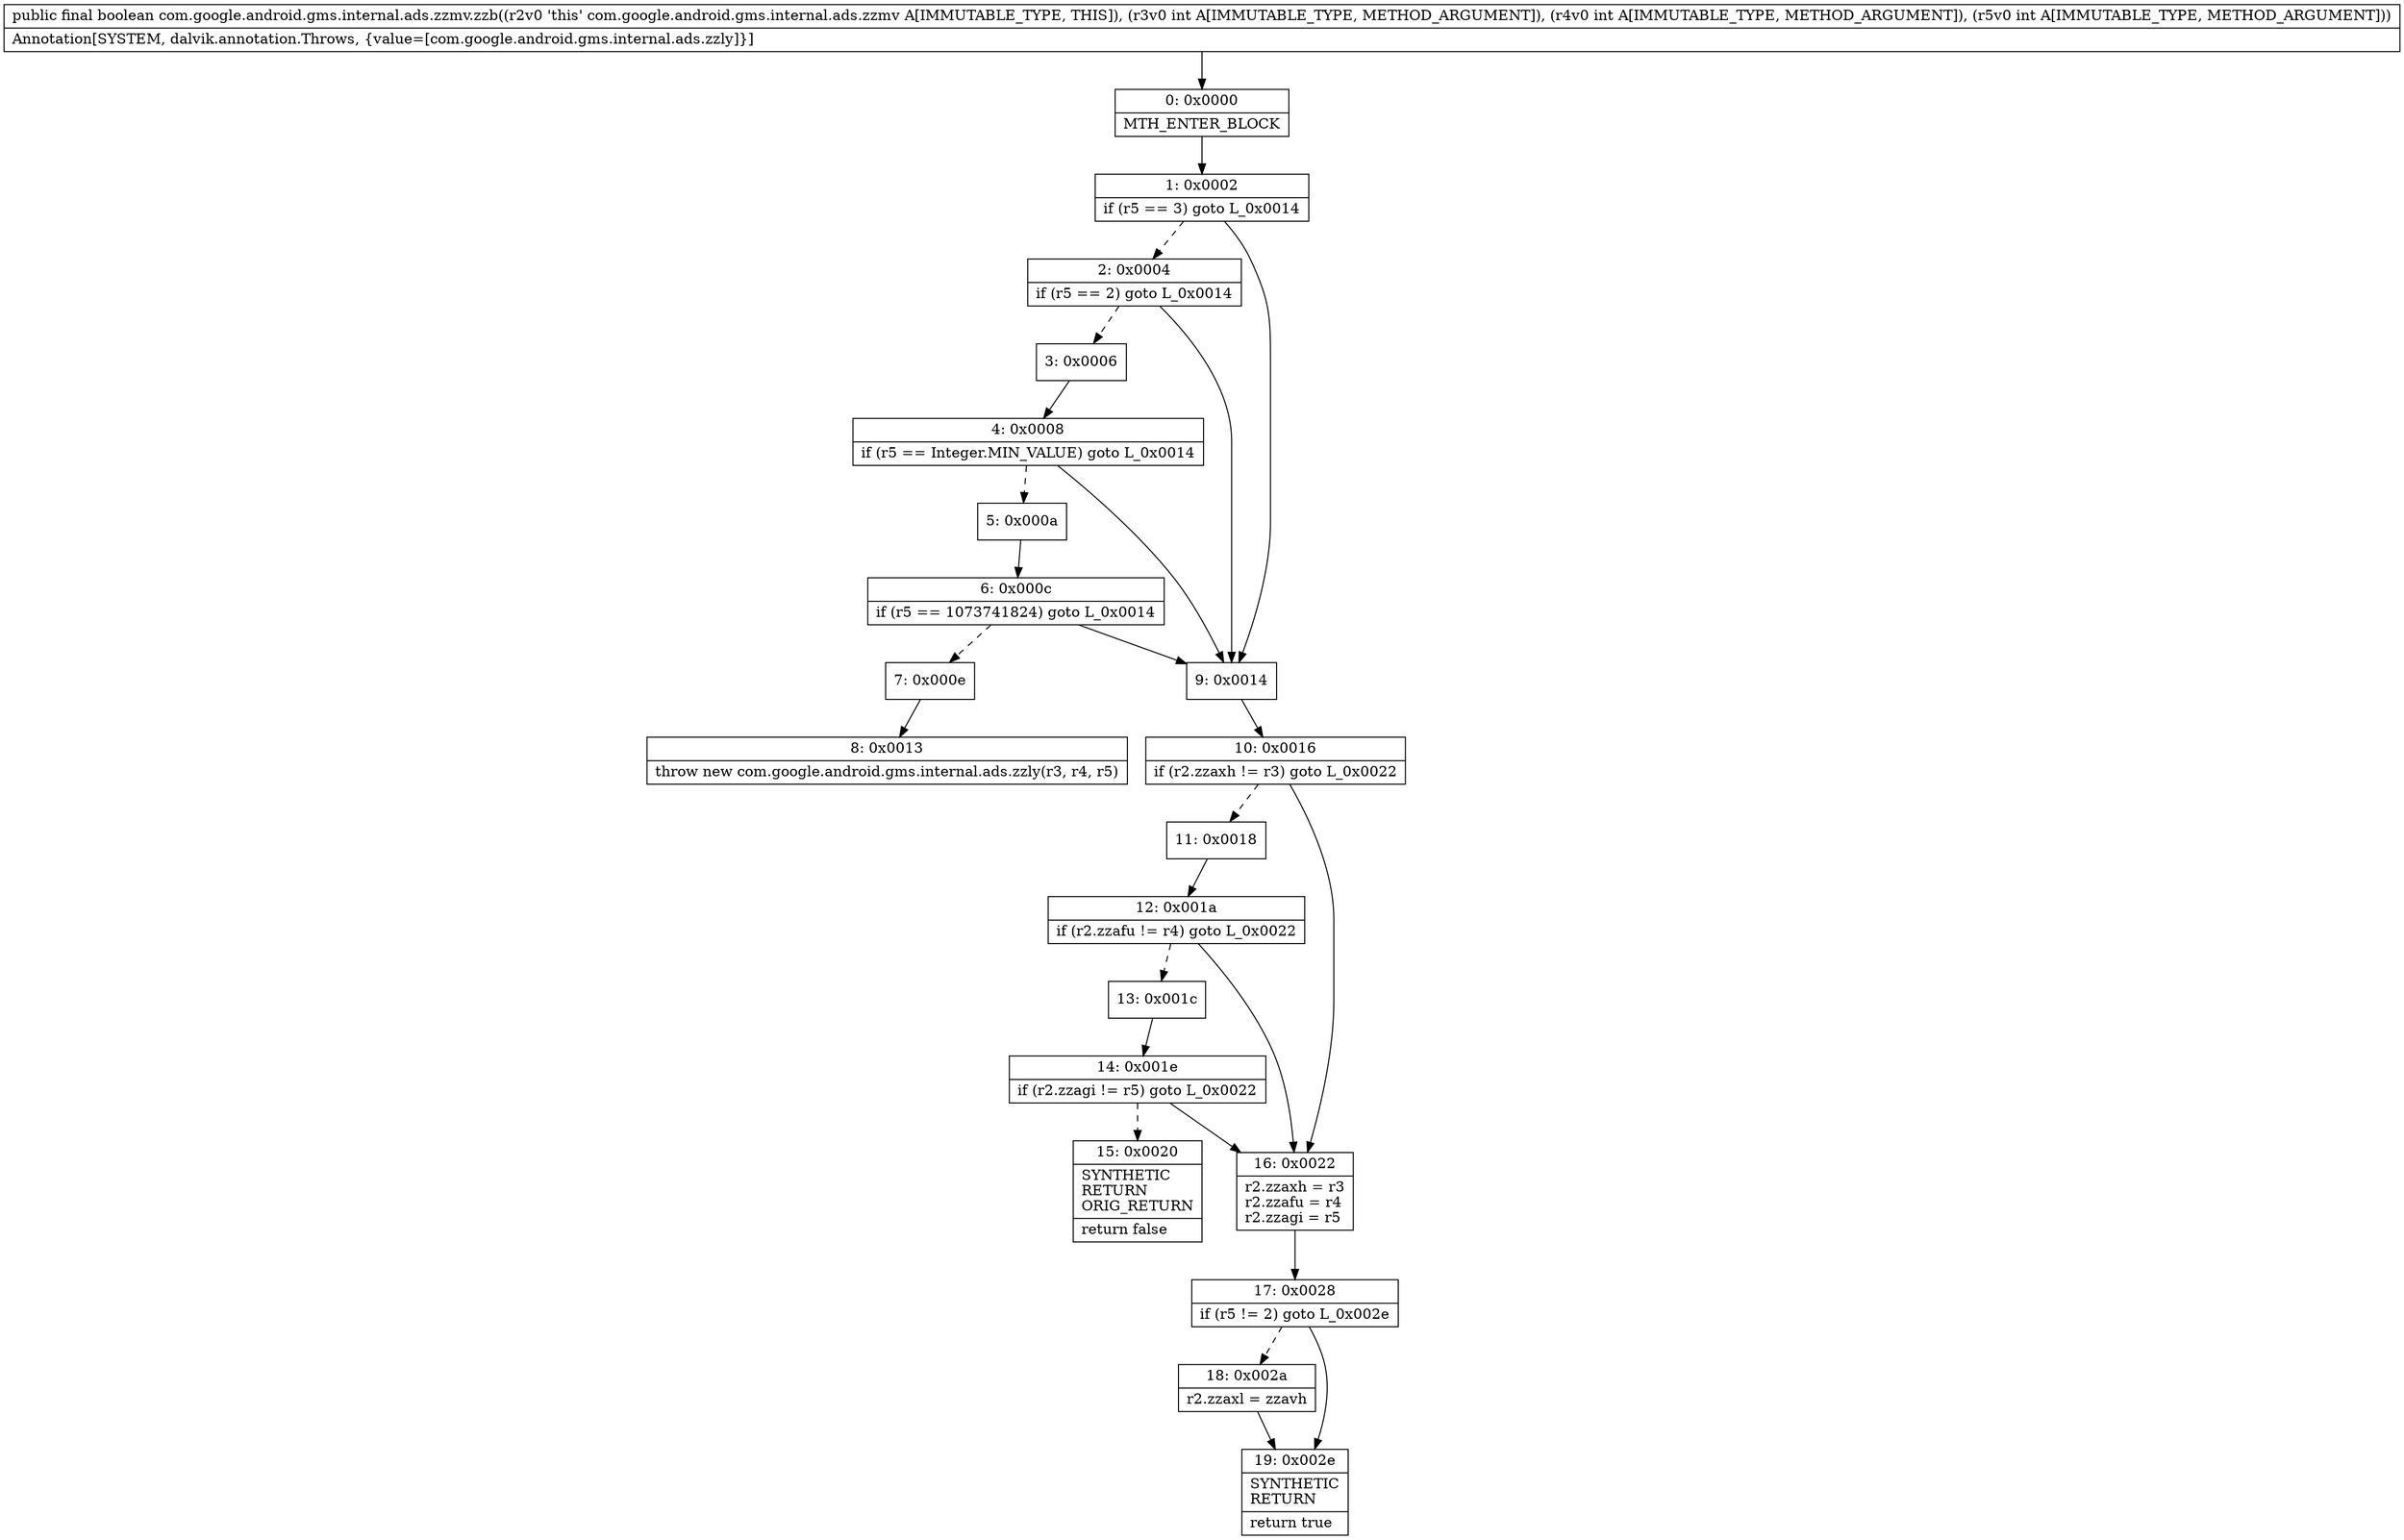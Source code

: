 digraph "CFG forcom.google.android.gms.internal.ads.zzmv.zzb(III)Z" {
Node_0 [shape=record,label="{0\:\ 0x0000|MTH_ENTER_BLOCK\l}"];
Node_1 [shape=record,label="{1\:\ 0x0002|if (r5 == 3) goto L_0x0014\l}"];
Node_2 [shape=record,label="{2\:\ 0x0004|if (r5 == 2) goto L_0x0014\l}"];
Node_3 [shape=record,label="{3\:\ 0x0006}"];
Node_4 [shape=record,label="{4\:\ 0x0008|if (r5 == Integer.MIN_VALUE) goto L_0x0014\l}"];
Node_5 [shape=record,label="{5\:\ 0x000a}"];
Node_6 [shape=record,label="{6\:\ 0x000c|if (r5 == 1073741824) goto L_0x0014\l}"];
Node_7 [shape=record,label="{7\:\ 0x000e}"];
Node_8 [shape=record,label="{8\:\ 0x0013|throw new com.google.android.gms.internal.ads.zzly(r3, r4, r5)\l}"];
Node_9 [shape=record,label="{9\:\ 0x0014}"];
Node_10 [shape=record,label="{10\:\ 0x0016|if (r2.zzaxh != r3) goto L_0x0022\l}"];
Node_11 [shape=record,label="{11\:\ 0x0018}"];
Node_12 [shape=record,label="{12\:\ 0x001a|if (r2.zzafu != r4) goto L_0x0022\l}"];
Node_13 [shape=record,label="{13\:\ 0x001c}"];
Node_14 [shape=record,label="{14\:\ 0x001e|if (r2.zzagi != r5) goto L_0x0022\l}"];
Node_15 [shape=record,label="{15\:\ 0x0020|SYNTHETIC\lRETURN\lORIG_RETURN\l|return false\l}"];
Node_16 [shape=record,label="{16\:\ 0x0022|r2.zzaxh = r3\lr2.zzafu = r4\lr2.zzagi = r5\l}"];
Node_17 [shape=record,label="{17\:\ 0x0028|if (r5 != 2) goto L_0x002e\l}"];
Node_18 [shape=record,label="{18\:\ 0x002a|r2.zzaxl = zzavh\l}"];
Node_19 [shape=record,label="{19\:\ 0x002e|SYNTHETIC\lRETURN\l|return true\l}"];
MethodNode[shape=record,label="{public final boolean com.google.android.gms.internal.ads.zzmv.zzb((r2v0 'this' com.google.android.gms.internal.ads.zzmv A[IMMUTABLE_TYPE, THIS]), (r3v0 int A[IMMUTABLE_TYPE, METHOD_ARGUMENT]), (r4v0 int A[IMMUTABLE_TYPE, METHOD_ARGUMENT]), (r5v0 int A[IMMUTABLE_TYPE, METHOD_ARGUMENT]))  | Annotation[SYSTEM, dalvik.annotation.Throws, \{value=[com.google.android.gms.internal.ads.zzly]\}]\l}"];
MethodNode -> Node_0;
Node_0 -> Node_1;
Node_1 -> Node_2[style=dashed];
Node_1 -> Node_9;
Node_2 -> Node_3[style=dashed];
Node_2 -> Node_9;
Node_3 -> Node_4;
Node_4 -> Node_5[style=dashed];
Node_4 -> Node_9;
Node_5 -> Node_6;
Node_6 -> Node_7[style=dashed];
Node_6 -> Node_9;
Node_7 -> Node_8;
Node_9 -> Node_10;
Node_10 -> Node_11[style=dashed];
Node_10 -> Node_16;
Node_11 -> Node_12;
Node_12 -> Node_13[style=dashed];
Node_12 -> Node_16;
Node_13 -> Node_14;
Node_14 -> Node_15[style=dashed];
Node_14 -> Node_16;
Node_16 -> Node_17;
Node_17 -> Node_18[style=dashed];
Node_17 -> Node_19;
Node_18 -> Node_19;
}

